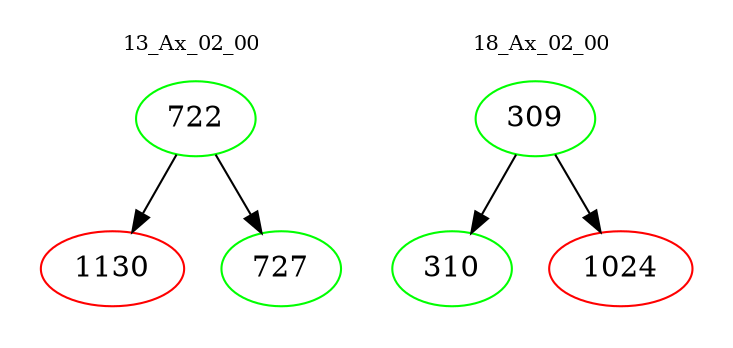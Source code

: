 digraph{
subgraph cluster_0 {
color = white
label = "13_Ax_02_00";
fontsize=10;
T0_722 [label="722", color="green"]
T0_722 -> T0_1130 [color="black"]
T0_1130 [label="1130", color="red"]
T0_722 -> T0_727 [color="black"]
T0_727 [label="727", color="green"]
}
subgraph cluster_1 {
color = white
label = "18_Ax_02_00";
fontsize=10;
T1_309 [label="309", color="green"]
T1_309 -> T1_310 [color="black"]
T1_310 [label="310", color="green"]
T1_309 -> T1_1024 [color="black"]
T1_1024 [label="1024", color="red"]
}
}
